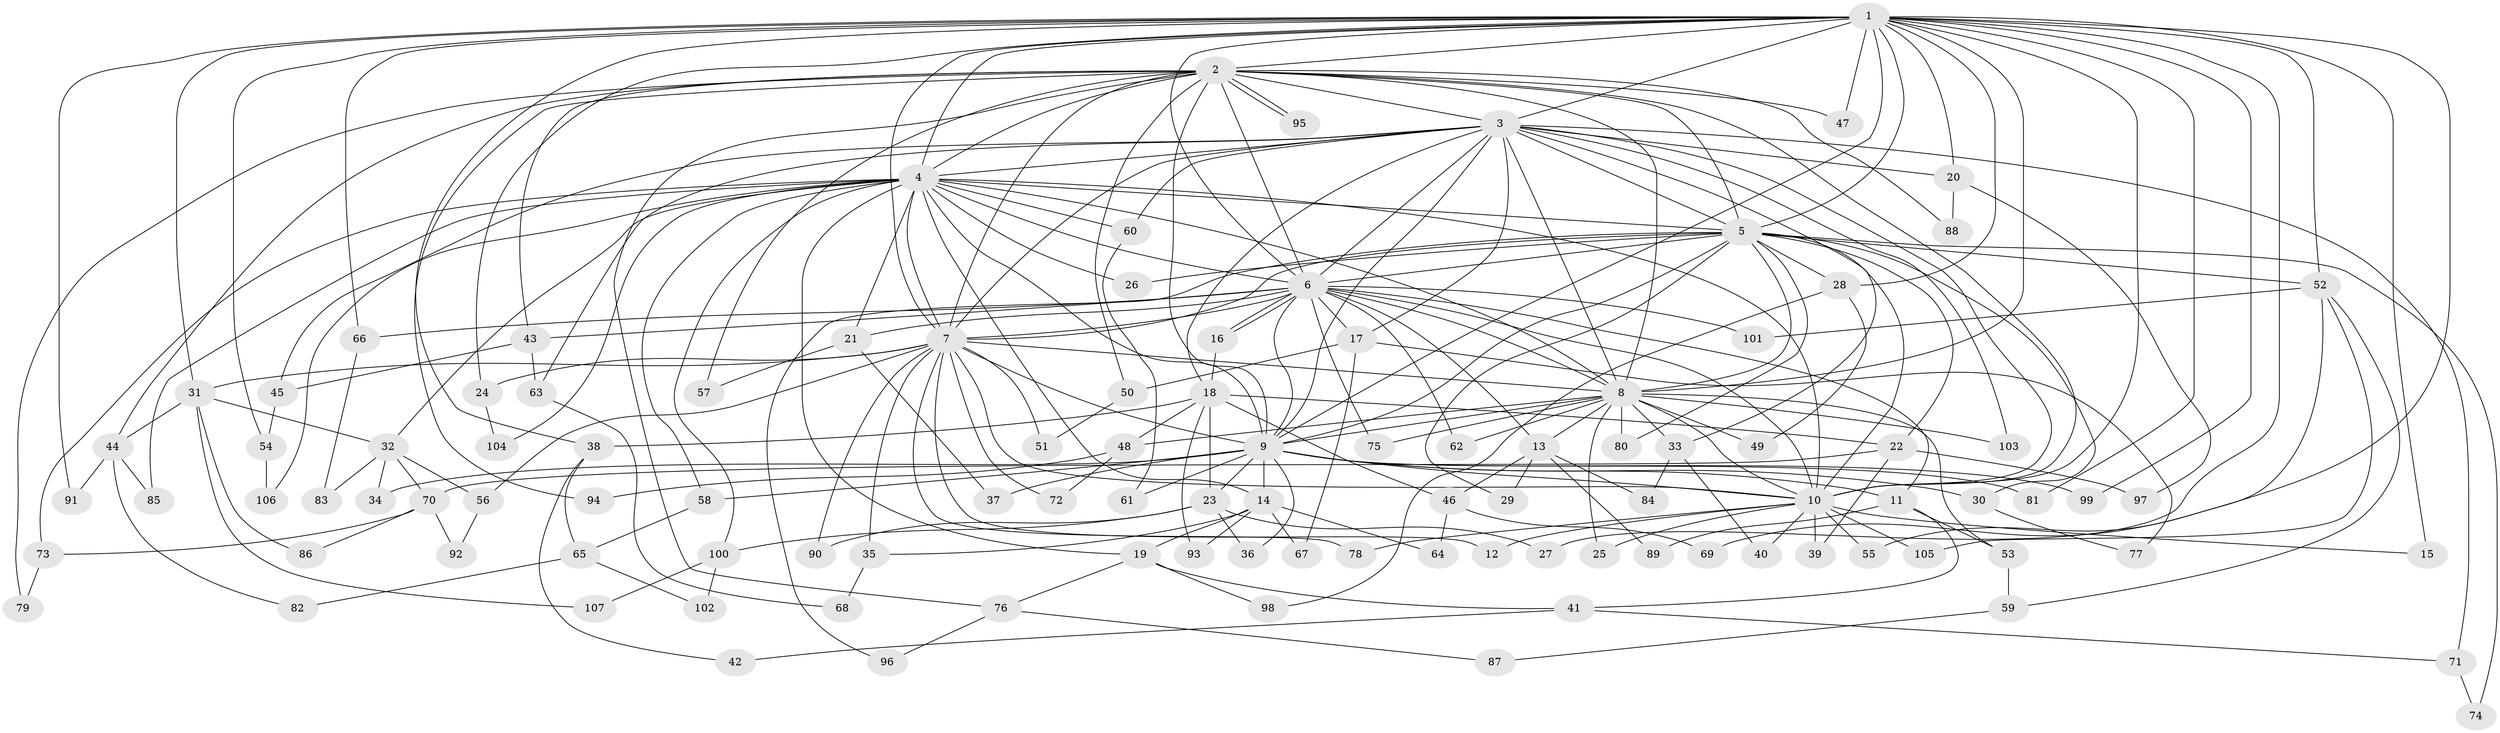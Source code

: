 // Generated by graph-tools (version 1.1) at 2025/13/03/09/25 04:13:49]
// undirected, 107 vertices, 239 edges
graph export_dot {
graph [start="1"]
  node [color=gray90,style=filled];
  1;
  2;
  3;
  4;
  5;
  6;
  7;
  8;
  9;
  10;
  11;
  12;
  13;
  14;
  15;
  16;
  17;
  18;
  19;
  20;
  21;
  22;
  23;
  24;
  25;
  26;
  27;
  28;
  29;
  30;
  31;
  32;
  33;
  34;
  35;
  36;
  37;
  38;
  39;
  40;
  41;
  42;
  43;
  44;
  45;
  46;
  47;
  48;
  49;
  50;
  51;
  52;
  53;
  54;
  55;
  56;
  57;
  58;
  59;
  60;
  61;
  62;
  63;
  64;
  65;
  66;
  67;
  68;
  69;
  70;
  71;
  72;
  73;
  74;
  75;
  76;
  77;
  78;
  79;
  80;
  81;
  82;
  83;
  84;
  85;
  86;
  87;
  88;
  89;
  90;
  91;
  92;
  93;
  94;
  95;
  96;
  97;
  98;
  99;
  100;
  101;
  102;
  103;
  104;
  105;
  106;
  107;
  1 -- 2;
  1 -- 3;
  1 -- 4;
  1 -- 5;
  1 -- 6;
  1 -- 7;
  1 -- 8;
  1 -- 9;
  1 -- 10;
  1 -- 15;
  1 -- 20;
  1 -- 24;
  1 -- 27;
  1 -- 28;
  1 -- 31;
  1 -- 38;
  1 -- 47;
  1 -- 52;
  1 -- 54;
  1 -- 66;
  1 -- 69;
  1 -- 81;
  1 -- 91;
  1 -- 99;
  2 -- 3;
  2 -- 4;
  2 -- 5;
  2 -- 6;
  2 -- 7;
  2 -- 8;
  2 -- 9;
  2 -- 10;
  2 -- 43;
  2 -- 44;
  2 -- 47;
  2 -- 50;
  2 -- 57;
  2 -- 76;
  2 -- 79;
  2 -- 88;
  2 -- 94;
  2 -- 95;
  2 -- 95;
  3 -- 4;
  3 -- 5;
  3 -- 6;
  3 -- 7;
  3 -- 8;
  3 -- 9;
  3 -- 10;
  3 -- 17;
  3 -- 18;
  3 -- 20;
  3 -- 33;
  3 -- 45;
  3 -- 60;
  3 -- 63;
  3 -- 71;
  3 -- 103;
  4 -- 5;
  4 -- 6;
  4 -- 7;
  4 -- 8;
  4 -- 9;
  4 -- 10;
  4 -- 14;
  4 -- 19;
  4 -- 21;
  4 -- 26;
  4 -- 32;
  4 -- 58;
  4 -- 60;
  4 -- 73;
  4 -- 85;
  4 -- 100;
  4 -- 104;
  4 -- 106;
  5 -- 6;
  5 -- 7;
  5 -- 8;
  5 -- 9;
  5 -- 10;
  5 -- 22;
  5 -- 26;
  5 -- 28;
  5 -- 29;
  5 -- 30;
  5 -- 52;
  5 -- 74;
  5 -- 80;
  5 -- 96;
  6 -- 7;
  6 -- 8;
  6 -- 9;
  6 -- 10;
  6 -- 11;
  6 -- 13;
  6 -- 16;
  6 -- 16;
  6 -- 17;
  6 -- 21;
  6 -- 43;
  6 -- 62;
  6 -- 66;
  6 -- 75;
  6 -- 101;
  7 -- 8;
  7 -- 9;
  7 -- 10;
  7 -- 12;
  7 -- 24;
  7 -- 31;
  7 -- 35;
  7 -- 51;
  7 -- 56;
  7 -- 72;
  7 -- 78;
  7 -- 90;
  8 -- 9;
  8 -- 10;
  8 -- 13;
  8 -- 25;
  8 -- 33;
  8 -- 48;
  8 -- 49;
  8 -- 53;
  8 -- 62;
  8 -- 75;
  8 -- 80;
  8 -- 103;
  9 -- 10;
  9 -- 11;
  9 -- 14;
  9 -- 23;
  9 -- 30;
  9 -- 34;
  9 -- 36;
  9 -- 37;
  9 -- 58;
  9 -- 61;
  9 -- 81;
  9 -- 99;
  10 -- 12;
  10 -- 15;
  10 -- 25;
  10 -- 39;
  10 -- 40;
  10 -- 55;
  10 -- 78;
  10 -- 105;
  11 -- 41;
  11 -- 53;
  11 -- 89;
  13 -- 29;
  13 -- 46;
  13 -- 84;
  13 -- 89;
  14 -- 19;
  14 -- 35;
  14 -- 64;
  14 -- 67;
  14 -- 93;
  16 -- 18;
  17 -- 50;
  17 -- 67;
  17 -- 77;
  18 -- 22;
  18 -- 23;
  18 -- 38;
  18 -- 46;
  18 -- 48;
  18 -- 93;
  19 -- 41;
  19 -- 76;
  19 -- 98;
  20 -- 88;
  20 -- 97;
  21 -- 37;
  21 -- 57;
  22 -- 39;
  22 -- 70;
  22 -- 97;
  23 -- 27;
  23 -- 36;
  23 -- 90;
  23 -- 100;
  24 -- 104;
  28 -- 49;
  28 -- 98;
  30 -- 77;
  31 -- 32;
  31 -- 44;
  31 -- 86;
  31 -- 107;
  32 -- 34;
  32 -- 56;
  32 -- 70;
  32 -- 83;
  33 -- 40;
  33 -- 84;
  35 -- 68;
  38 -- 42;
  38 -- 65;
  41 -- 42;
  41 -- 71;
  43 -- 45;
  43 -- 63;
  44 -- 82;
  44 -- 85;
  44 -- 91;
  45 -- 54;
  46 -- 64;
  46 -- 69;
  48 -- 72;
  48 -- 94;
  50 -- 51;
  52 -- 55;
  52 -- 59;
  52 -- 101;
  52 -- 105;
  53 -- 59;
  54 -- 106;
  56 -- 92;
  58 -- 65;
  59 -- 87;
  60 -- 61;
  63 -- 68;
  65 -- 82;
  65 -- 102;
  66 -- 83;
  70 -- 73;
  70 -- 86;
  70 -- 92;
  71 -- 74;
  73 -- 79;
  76 -- 87;
  76 -- 96;
  100 -- 102;
  100 -- 107;
}
